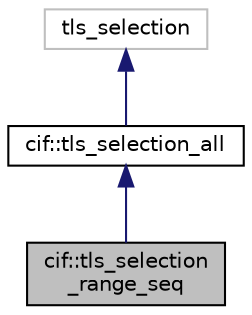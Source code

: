 digraph "cif::tls_selection_range_seq"
{
  edge [fontname="Helvetica",fontsize="10",labelfontname="Helvetica",labelfontsize="10"];
  node [fontname="Helvetica",fontsize="10",shape=record];
  Node0 [label="cif::tls_selection\l_range_seq",height=0.2,width=0.4,color="black", fillcolor="grey75", style="filled", fontcolor="black"];
  Node1 -> Node0 [dir="back",color="midnightblue",fontsize="10",style="solid",fontname="Helvetica"];
  Node1 [label="cif::tls_selection_all",height=0.2,width=0.4,color="black", fillcolor="white", style="filled",URL="$structcif_1_1tls__selection__all.html"];
  Node2 -> Node1 [dir="back",color="midnightblue",fontsize="10",style="solid",fontname="Helvetica"];
  Node2 [label="tls_selection",height=0.2,width=0.4,color="grey75", fillcolor="white", style="filled"];
}
